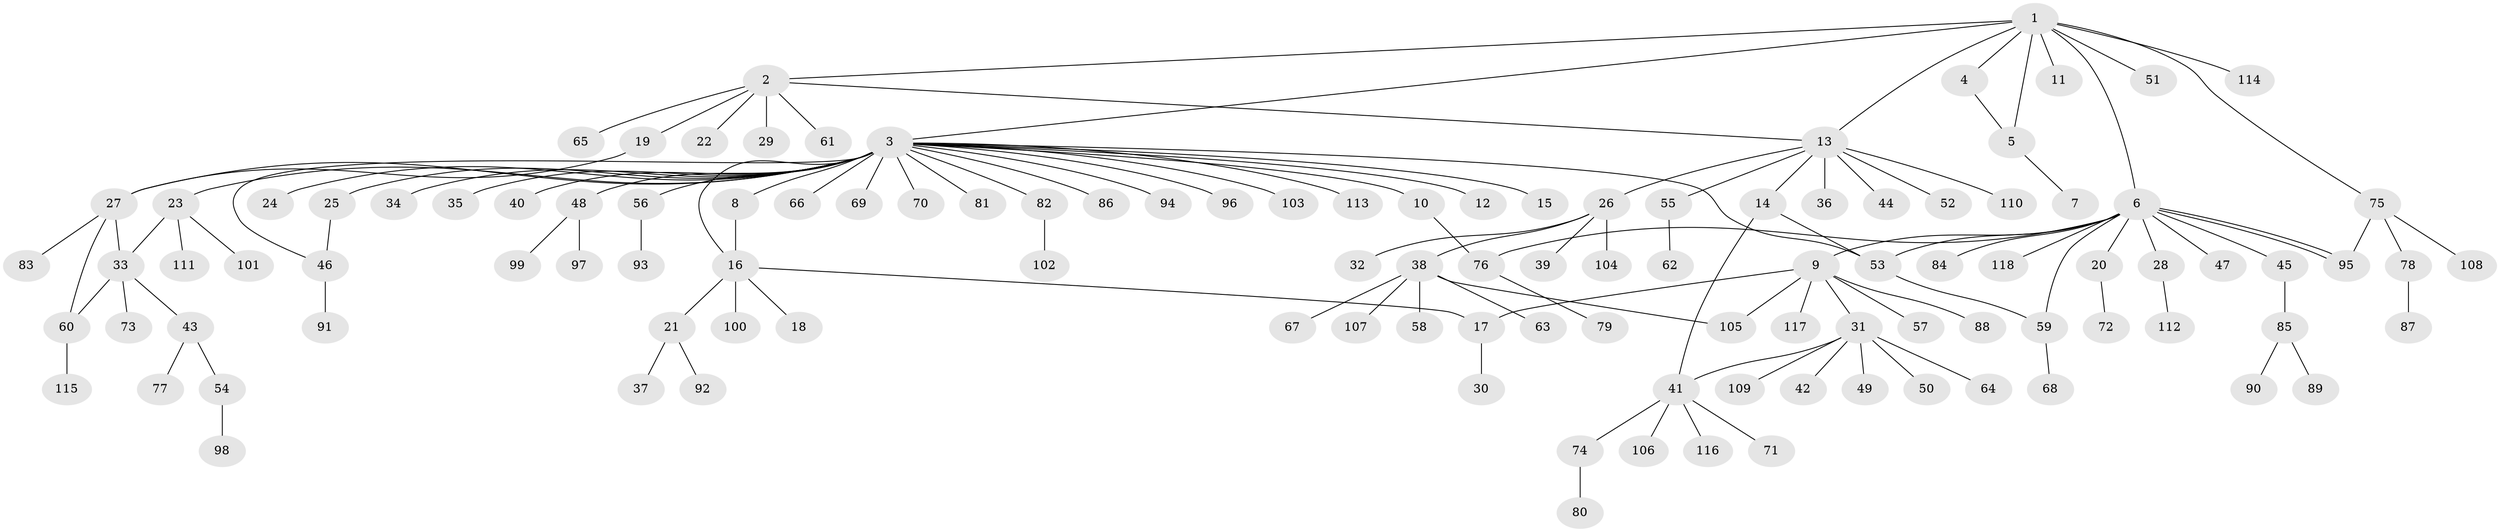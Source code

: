 // coarse degree distribution, {7: 0.041666666666666664, 3: 0.14583333333333334, 9: 0.020833333333333332, 2: 0.2916666666666667, 8: 0.020833333333333332, 5: 0.0625, 1: 0.3541666666666667, 4: 0.0625}
// Generated by graph-tools (version 1.1) at 2025/50/03/04/25 22:50:29]
// undirected, 118 vertices, 133 edges
graph export_dot {
  node [color=gray90,style=filled];
  1;
  2;
  3;
  4;
  5;
  6;
  7;
  8;
  9;
  10;
  11;
  12;
  13;
  14;
  15;
  16;
  17;
  18;
  19;
  20;
  21;
  22;
  23;
  24;
  25;
  26;
  27;
  28;
  29;
  30;
  31;
  32;
  33;
  34;
  35;
  36;
  37;
  38;
  39;
  40;
  41;
  42;
  43;
  44;
  45;
  46;
  47;
  48;
  49;
  50;
  51;
  52;
  53;
  54;
  55;
  56;
  57;
  58;
  59;
  60;
  61;
  62;
  63;
  64;
  65;
  66;
  67;
  68;
  69;
  70;
  71;
  72;
  73;
  74;
  75;
  76;
  77;
  78;
  79;
  80;
  81;
  82;
  83;
  84;
  85;
  86;
  87;
  88;
  89;
  90;
  91;
  92;
  93;
  94;
  95;
  96;
  97;
  98;
  99;
  100;
  101;
  102;
  103;
  104;
  105;
  106;
  107;
  108;
  109;
  110;
  111;
  112;
  113;
  114;
  115;
  116;
  117;
  118;
  1 -- 2;
  1 -- 3;
  1 -- 4;
  1 -- 5;
  1 -- 6;
  1 -- 11;
  1 -- 13;
  1 -- 51;
  1 -- 75;
  1 -- 114;
  2 -- 13;
  2 -- 19;
  2 -- 22;
  2 -- 29;
  2 -- 61;
  2 -- 65;
  3 -- 8;
  3 -- 10;
  3 -- 12;
  3 -- 15;
  3 -- 16;
  3 -- 23;
  3 -- 24;
  3 -- 25;
  3 -- 27;
  3 -- 34;
  3 -- 35;
  3 -- 40;
  3 -- 46;
  3 -- 48;
  3 -- 53;
  3 -- 56;
  3 -- 66;
  3 -- 69;
  3 -- 70;
  3 -- 81;
  3 -- 82;
  3 -- 86;
  3 -- 94;
  3 -- 96;
  3 -- 103;
  3 -- 113;
  4 -- 5;
  5 -- 7;
  6 -- 9;
  6 -- 20;
  6 -- 28;
  6 -- 45;
  6 -- 47;
  6 -- 53;
  6 -- 59;
  6 -- 76;
  6 -- 84;
  6 -- 95;
  6 -- 95;
  6 -- 118;
  8 -- 16;
  9 -- 17;
  9 -- 31;
  9 -- 57;
  9 -- 88;
  9 -- 105;
  9 -- 117;
  10 -- 76;
  13 -- 14;
  13 -- 26;
  13 -- 36;
  13 -- 44;
  13 -- 52;
  13 -- 55;
  13 -- 110;
  14 -- 41;
  14 -- 53;
  16 -- 17;
  16 -- 18;
  16 -- 21;
  16 -- 100;
  17 -- 30;
  19 -- 27;
  20 -- 72;
  21 -- 37;
  21 -- 92;
  23 -- 33;
  23 -- 101;
  23 -- 111;
  25 -- 46;
  26 -- 32;
  26 -- 38;
  26 -- 39;
  26 -- 104;
  27 -- 33;
  27 -- 60;
  27 -- 83;
  28 -- 112;
  31 -- 41;
  31 -- 42;
  31 -- 49;
  31 -- 50;
  31 -- 64;
  31 -- 109;
  33 -- 43;
  33 -- 60;
  33 -- 73;
  38 -- 58;
  38 -- 63;
  38 -- 67;
  38 -- 105;
  38 -- 107;
  41 -- 71;
  41 -- 74;
  41 -- 106;
  41 -- 116;
  43 -- 54;
  43 -- 77;
  45 -- 85;
  46 -- 91;
  48 -- 97;
  48 -- 99;
  53 -- 59;
  54 -- 98;
  55 -- 62;
  56 -- 93;
  59 -- 68;
  60 -- 115;
  74 -- 80;
  75 -- 78;
  75 -- 95;
  75 -- 108;
  76 -- 79;
  78 -- 87;
  82 -- 102;
  85 -- 89;
  85 -- 90;
}
